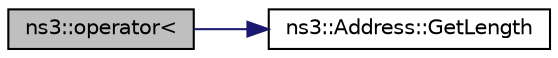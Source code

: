 digraph "ns3::operator&lt;"
{
  edge [fontname="Helvetica",fontsize="10",labelfontname="Helvetica",labelfontsize="10"];
  node [fontname="Helvetica",fontsize="10",shape=record];
  rankdir="LR";
  Node1 [label="ns3::operator\<",height=0.2,width=0.4,color="black", fillcolor="grey75", style="filled", fontcolor="black"];
  Node1 -> Node2 [color="midnightblue",fontsize="10",style="solid"];
  Node2 [label="ns3::Address::GetLength",height=0.2,width=0.4,color="black", fillcolor="white", style="filled",URL="$d2/d5f/classns3_1_1Address.html#a0b475044755d73618f308cd9438dd8ef",tooltip="Get the length of the underlying address. "];
}
